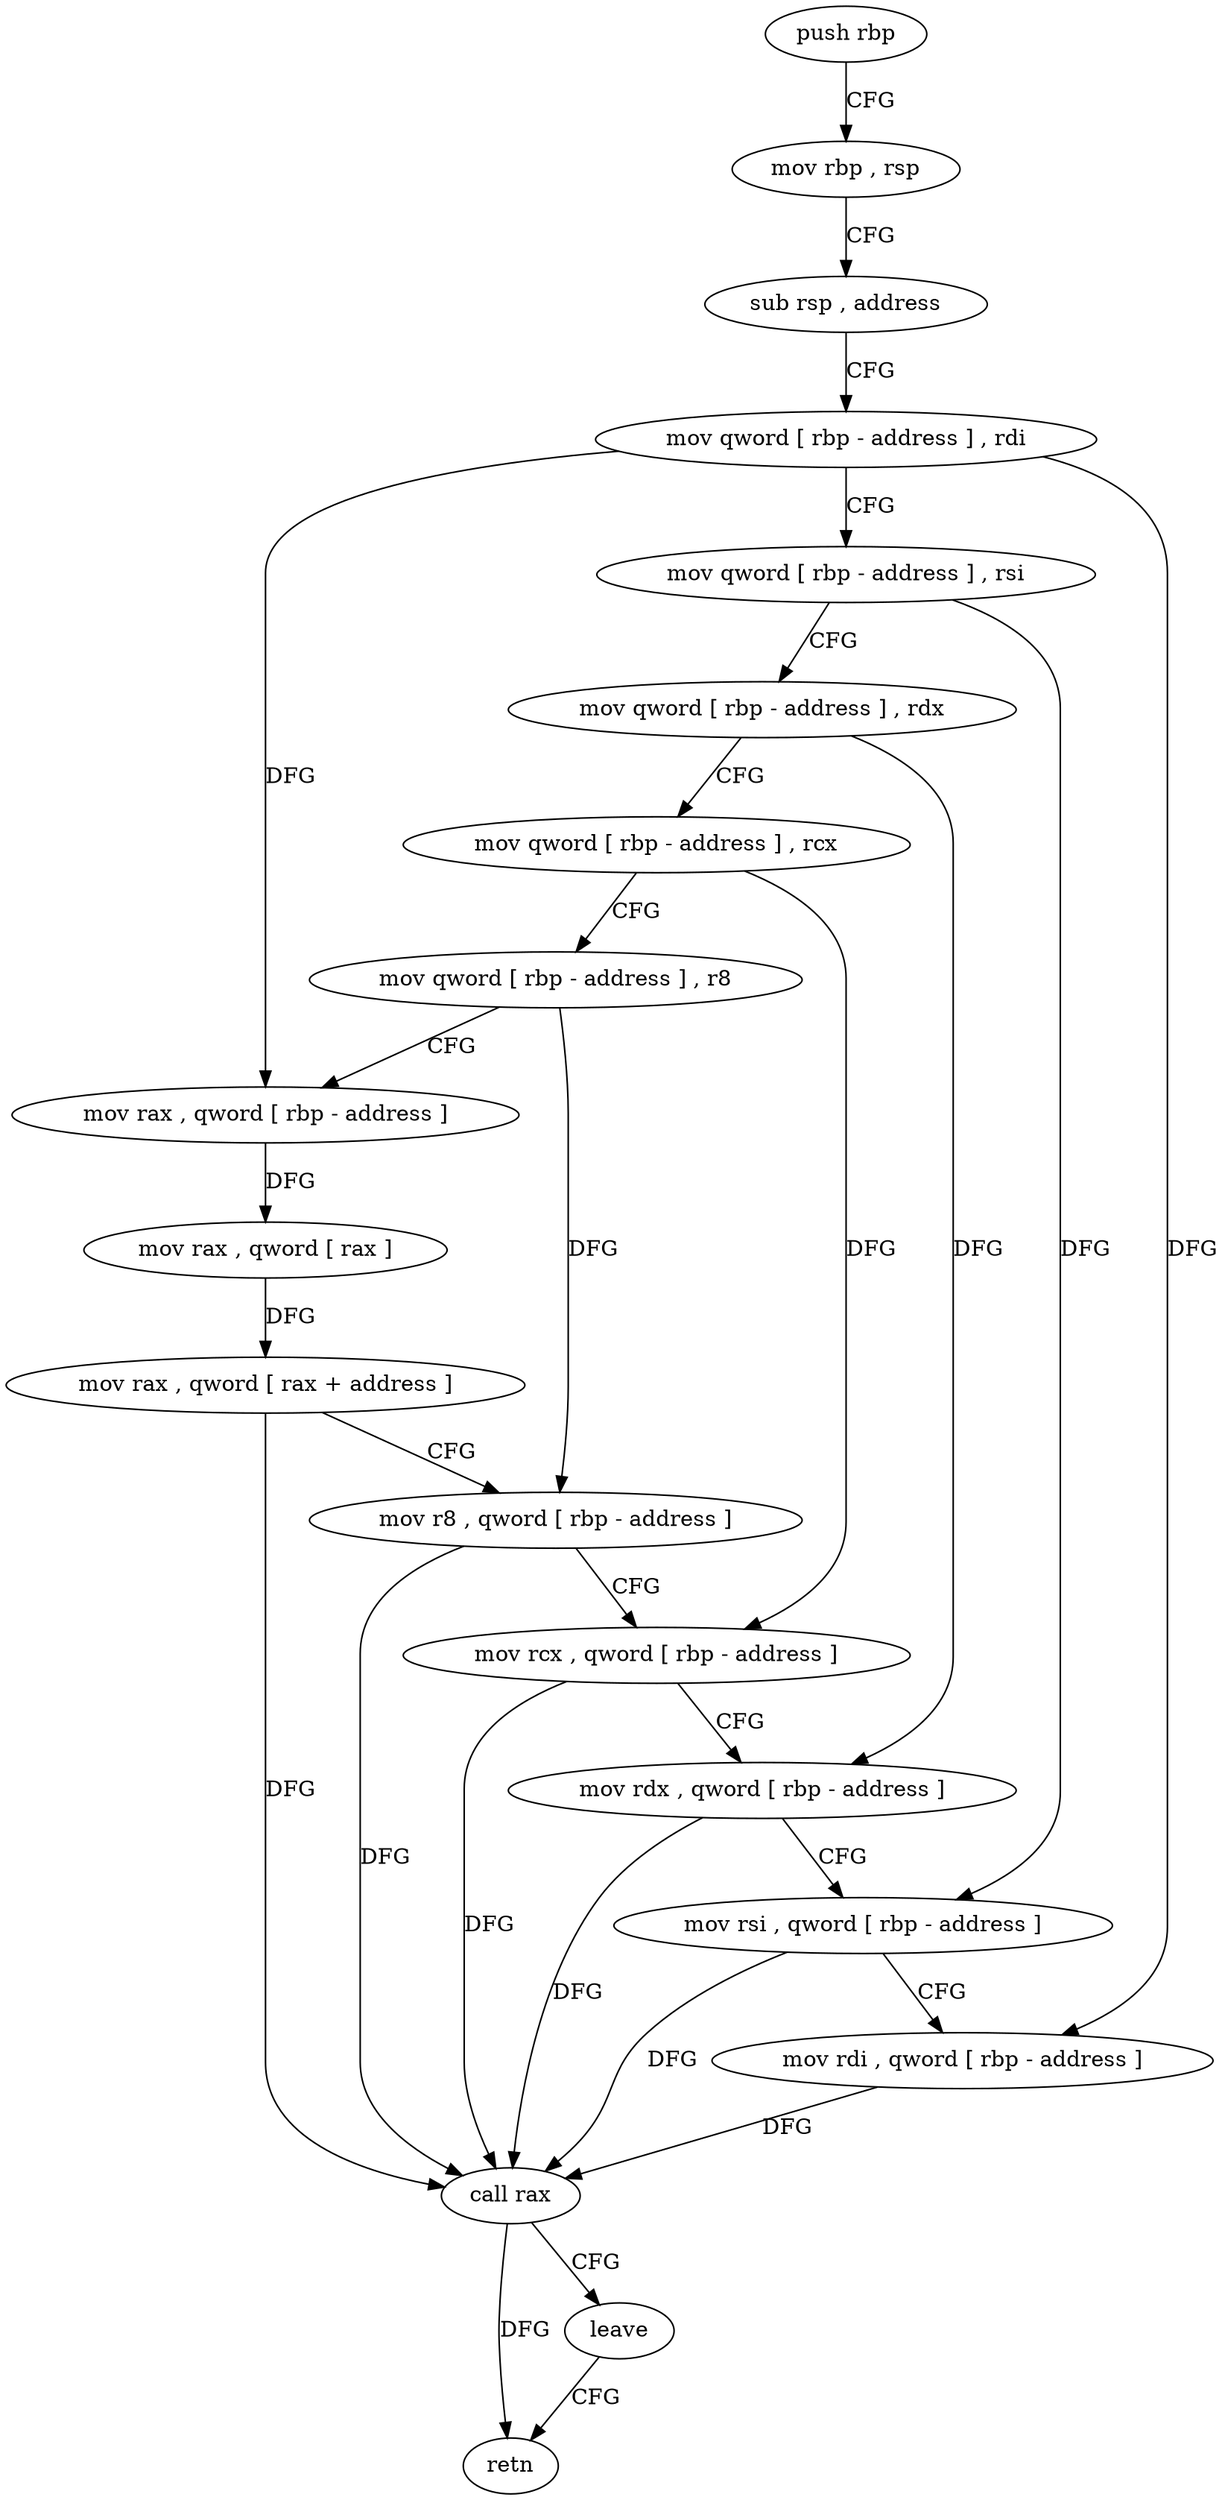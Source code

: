 digraph "func" {
"231443" [label = "push rbp" ]
"231444" [label = "mov rbp , rsp" ]
"231447" [label = "sub rsp , address" ]
"231451" [label = "mov qword [ rbp - address ] , rdi" ]
"231455" [label = "mov qword [ rbp - address ] , rsi" ]
"231459" [label = "mov qword [ rbp - address ] , rdx" ]
"231463" [label = "mov qword [ rbp - address ] , rcx" ]
"231467" [label = "mov qword [ rbp - address ] , r8" ]
"231471" [label = "mov rax , qword [ rbp - address ]" ]
"231475" [label = "mov rax , qword [ rax ]" ]
"231478" [label = "mov rax , qword [ rax + address ]" ]
"231485" [label = "mov r8 , qword [ rbp - address ]" ]
"231489" [label = "mov rcx , qword [ rbp - address ]" ]
"231493" [label = "mov rdx , qword [ rbp - address ]" ]
"231497" [label = "mov rsi , qword [ rbp - address ]" ]
"231501" [label = "mov rdi , qword [ rbp - address ]" ]
"231505" [label = "call rax" ]
"231507" [label = "leave" ]
"231508" [label = "retn" ]
"231443" -> "231444" [ label = "CFG" ]
"231444" -> "231447" [ label = "CFG" ]
"231447" -> "231451" [ label = "CFG" ]
"231451" -> "231455" [ label = "CFG" ]
"231451" -> "231471" [ label = "DFG" ]
"231451" -> "231501" [ label = "DFG" ]
"231455" -> "231459" [ label = "CFG" ]
"231455" -> "231497" [ label = "DFG" ]
"231459" -> "231463" [ label = "CFG" ]
"231459" -> "231493" [ label = "DFG" ]
"231463" -> "231467" [ label = "CFG" ]
"231463" -> "231489" [ label = "DFG" ]
"231467" -> "231471" [ label = "CFG" ]
"231467" -> "231485" [ label = "DFG" ]
"231471" -> "231475" [ label = "DFG" ]
"231475" -> "231478" [ label = "DFG" ]
"231478" -> "231485" [ label = "CFG" ]
"231478" -> "231505" [ label = "DFG" ]
"231485" -> "231489" [ label = "CFG" ]
"231485" -> "231505" [ label = "DFG" ]
"231489" -> "231493" [ label = "CFG" ]
"231489" -> "231505" [ label = "DFG" ]
"231493" -> "231497" [ label = "CFG" ]
"231493" -> "231505" [ label = "DFG" ]
"231497" -> "231501" [ label = "CFG" ]
"231497" -> "231505" [ label = "DFG" ]
"231501" -> "231505" [ label = "DFG" ]
"231505" -> "231507" [ label = "CFG" ]
"231505" -> "231508" [ label = "DFG" ]
"231507" -> "231508" [ label = "CFG" ]
}
